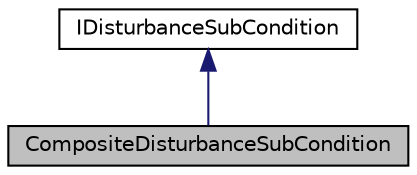 digraph "CompositeDisturbanceSubCondition"
{
 // LATEX_PDF_SIZE
  edge [fontname="Helvetica",fontsize="10",labelfontname="Helvetica",labelfontsize="10"];
  node [fontname="Helvetica",fontsize="10",shape=record];
  Node1 [label="CompositeDisturbanceSubCondition",height=0.2,width=0.4,color="black", fillcolor="grey75", style="filled", fontcolor="black",tooltip=" "];
  Node2 -> Node1 [dir="back",color="midnightblue",fontsize="10",style="solid",fontname="Helvetica"];
  Node2 [label="IDisturbanceSubCondition",height=0.2,width=0.4,color="black", fillcolor="white", style="filled",URL="$classmoja_1_1modules_1_1cbm_1_1IDisturbanceSubCondition.html",tooltip=" "];
}
